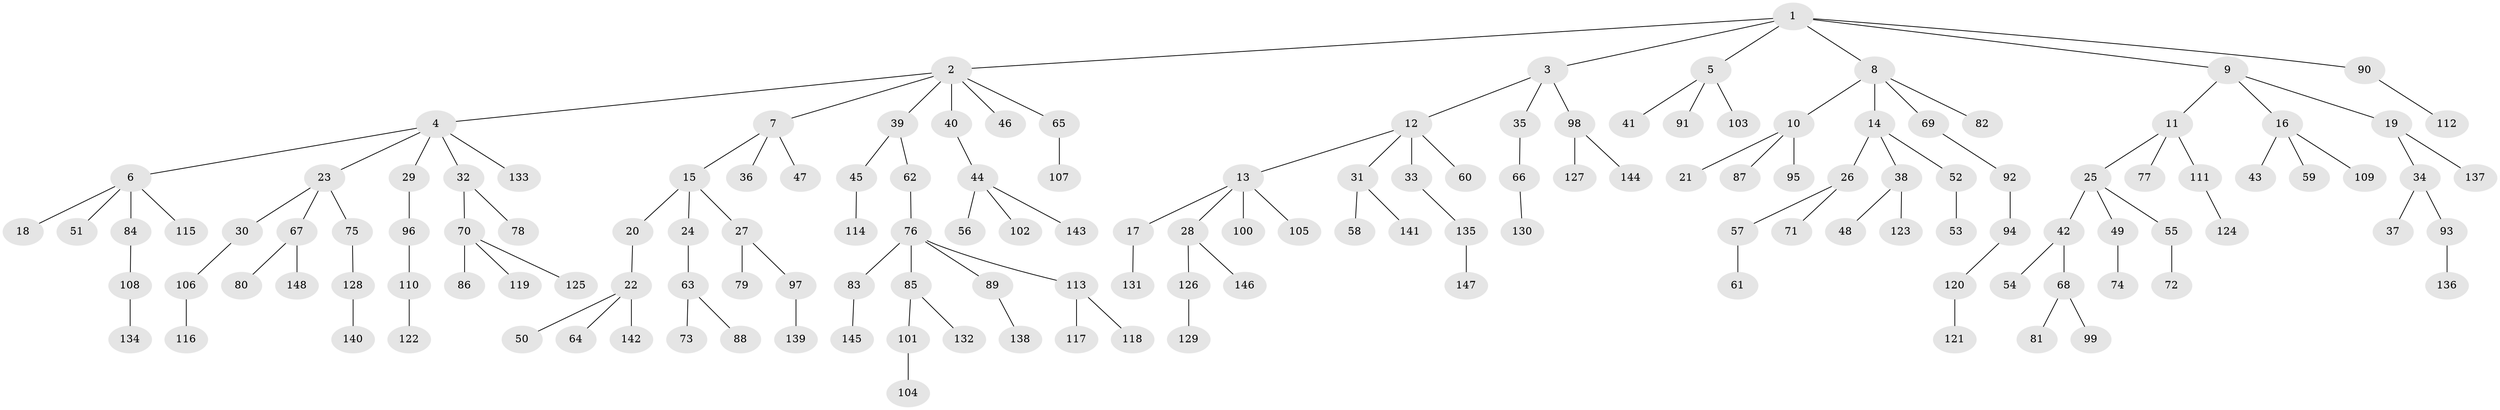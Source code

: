 // Generated by graph-tools (version 1.1) at 2025/02/03/09/25 03:02:18]
// undirected, 148 vertices, 147 edges
graph export_dot {
graph [start="1"]
  node [color=gray90,style=filled];
  1;
  2;
  3;
  4;
  5;
  6;
  7;
  8;
  9;
  10;
  11;
  12;
  13;
  14;
  15;
  16;
  17;
  18;
  19;
  20;
  21;
  22;
  23;
  24;
  25;
  26;
  27;
  28;
  29;
  30;
  31;
  32;
  33;
  34;
  35;
  36;
  37;
  38;
  39;
  40;
  41;
  42;
  43;
  44;
  45;
  46;
  47;
  48;
  49;
  50;
  51;
  52;
  53;
  54;
  55;
  56;
  57;
  58;
  59;
  60;
  61;
  62;
  63;
  64;
  65;
  66;
  67;
  68;
  69;
  70;
  71;
  72;
  73;
  74;
  75;
  76;
  77;
  78;
  79;
  80;
  81;
  82;
  83;
  84;
  85;
  86;
  87;
  88;
  89;
  90;
  91;
  92;
  93;
  94;
  95;
  96;
  97;
  98;
  99;
  100;
  101;
  102;
  103;
  104;
  105;
  106;
  107;
  108;
  109;
  110;
  111;
  112;
  113;
  114;
  115;
  116;
  117;
  118;
  119;
  120;
  121;
  122;
  123;
  124;
  125;
  126;
  127;
  128;
  129;
  130;
  131;
  132;
  133;
  134;
  135;
  136;
  137;
  138;
  139;
  140;
  141;
  142;
  143;
  144;
  145;
  146;
  147;
  148;
  1 -- 2;
  1 -- 3;
  1 -- 5;
  1 -- 8;
  1 -- 9;
  1 -- 90;
  2 -- 4;
  2 -- 7;
  2 -- 39;
  2 -- 40;
  2 -- 46;
  2 -- 65;
  3 -- 12;
  3 -- 35;
  3 -- 98;
  4 -- 6;
  4 -- 23;
  4 -- 29;
  4 -- 32;
  4 -- 133;
  5 -- 41;
  5 -- 91;
  5 -- 103;
  6 -- 18;
  6 -- 51;
  6 -- 84;
  6 -- 115;
  7 -- 15;
  7 -- 36;
  7 -- 47;
  8 -- 10;
  8 -- 14;
  8 -- 69;
  8 -- 82;
  9 -- 11;
  9 -- 16;
  9 -- 19;
  10 -- 21;
  10 -- 87;
  10 -- 95;
  11 -- 25;
  11 -- 77;
  11 -- 111;
  12 -- 13;
  12 -- 31;
  12 -- 33;
  12 -- 60;
  13 -- 17;
  13 -- 28;
  13 -- 100;
  13 -- 105;
  14 -- 26;
  14 -- 38;
  14 -- 52;
  15 -- 20;
  15 -- 24;
  15 -- 27;
  16 -- 43;
  16 -- 59;
  16 -- 109;
  17 -- 131;
  19 -- 34;
  19 -- 137;
  20 -- 22;
  22 -- 50;
  22 -- 64;
  22 -- 142;
  23 -- 30;
  23 -- 67;
  23 -- 75;
  24 -- 63;
  25 -- 42;
  25 -- 49;
  25 -- 55;
  26 -- 57;
  26 -- 71;
  27 -- 79;
  27 -- 97;
  28 -- 126;
  28 -- 146;
  29 -- 96;
  30 -- 106;
  31 -- 58;
  31 -- 141;
  32 -- 70;
  32 -- 78;
  33 -- 135;
  34 -- 37;
  34 -- 93;
  35 -- 66;
  38 -- 48;
  38 -- 123;
  39 -- 45;
  39 -- 62;
  40 -- 44;
  42 -- 54;
  42 -- 68;
  44 -- 56;
  44 -- 102;
  44 -- 143;
  45 -- 114;
  49 -- 74;
  52 -- 53;
  55 -- 72;
  57 -- 61;
  62 -- 76;
  63 -- 73;
  63 -- 88;
  65 -- 107;
  66 -- 130;
  67 -- 80;
  67 -- 148;
  68 -- 81;
  68 -- 99;
  69 -- 92;
  70 -- 86;
  70 -- 119;
  70 -- 125;
  75 -- 128;
  76 -- 83;
  76 -- 85;
  76 -- 89;
  76 -- 113;
  83 -- 145;
  84 -- 108;
  85 -- 101;
  85 -- 132;
  89 -- 138;
  90 -- 112;
  92 -- 94;
  93 -- 136;
  94 -- 120;
  96 -- 110;
  97 -- 139;
  98 -- 127;
  98 -- 144;
  101 -- 104;
  106 -- 116;
  108 -- 134;
  110 -- 122;
  111 -- 124;
  113 -- 117;
  113 -- 118;
  120 -- 121;
  126 -- 129;
  128 -- 140;
  135 -- 147;
}
